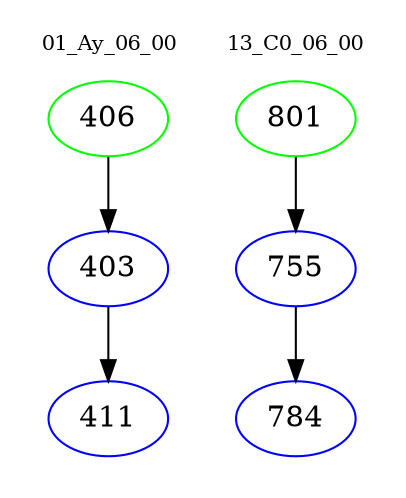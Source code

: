 digraph{
subgraph cluster_0 {
color = white
label = "01_Ay_06_00";
fontsize=10;
T0_406 [label="406", color="green"]
T0_406 -> T0_403 [color="black"]
T0_403 [label="403", color="blue"]
T0_403 -> T0_411 [color="black"]
T0_411 [label="411", color="blue"]
}
subgraph cluster_1 {
color = white
label = "13_C0_06_00";
fontsize=10;
T1_801 [label="801", color="green"]
T1_801 -> T1_755 [color="black"]
T1_755 [label="755", color="blue"]
T1_755 -> T1_784 [color="black"]
T1_784 [label="784", color="blue"]
}
}
